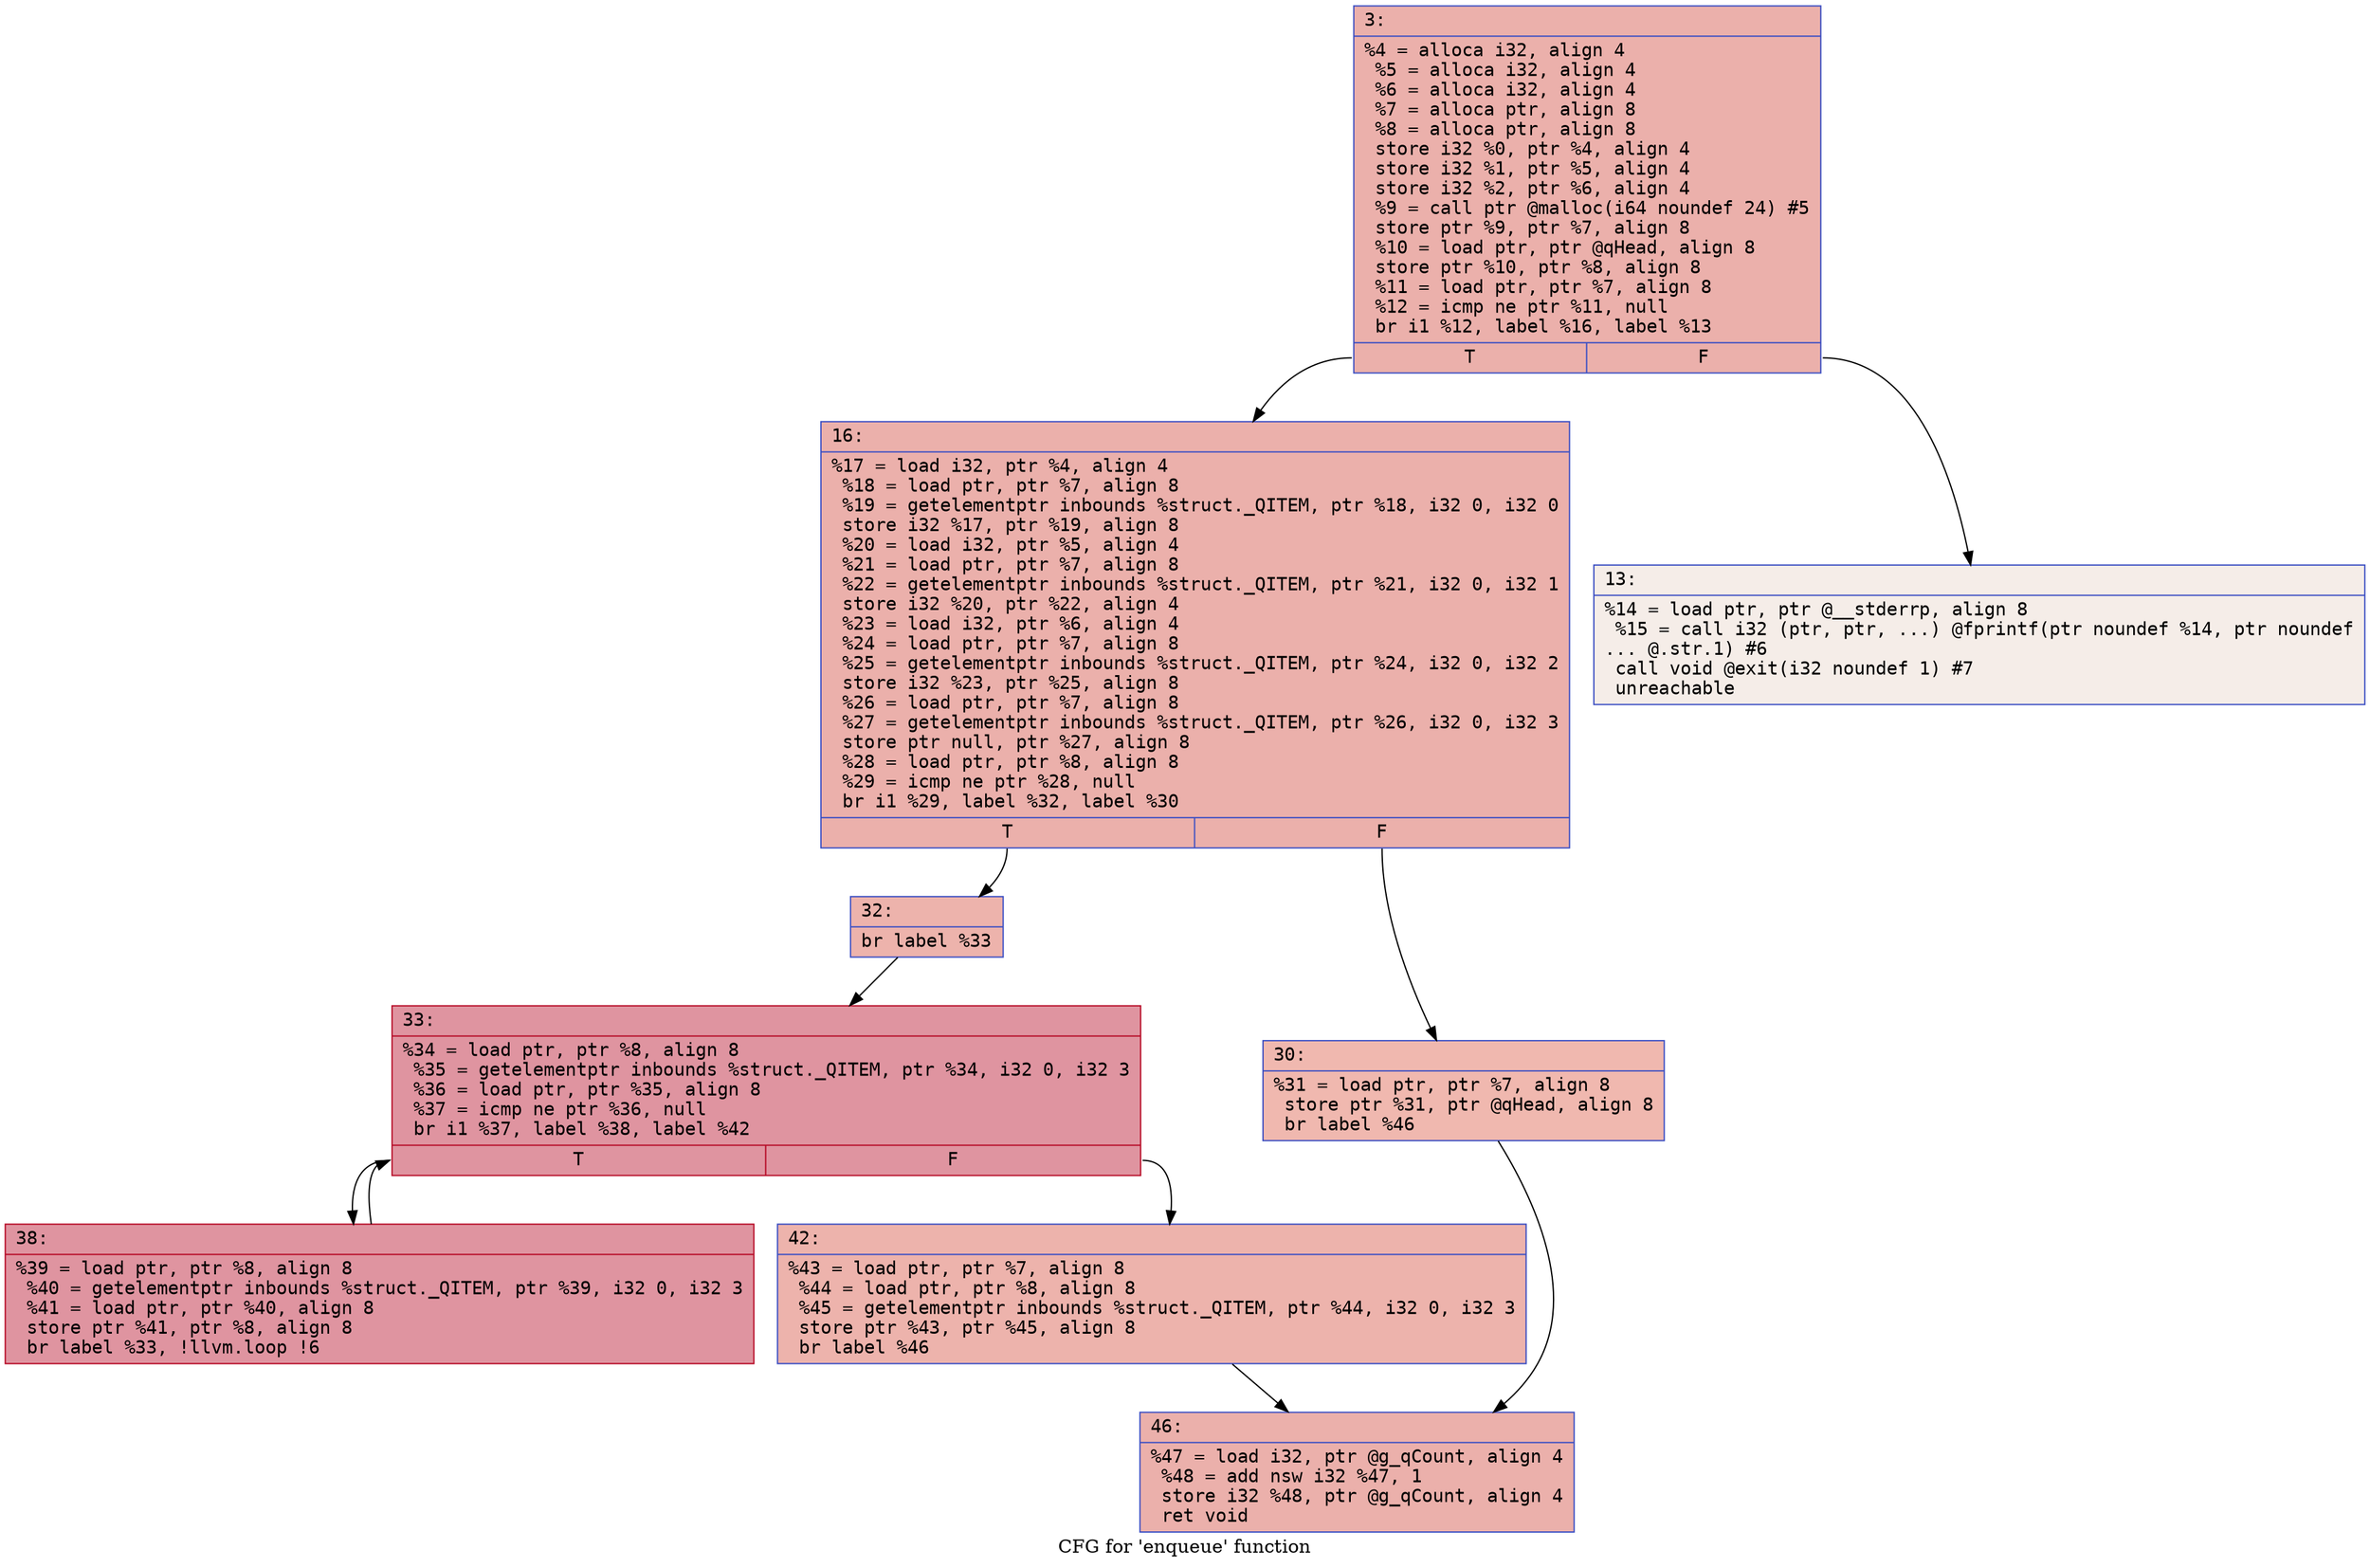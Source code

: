 digraph "CFG for 'enqueue' function" {
	label="CFG for 'enqueue' function";

	Node0x6000035d2260 [shape=record,color="#3d50c3ff", style=filled, fillcolor="#d24b4070" fontname="Courier",label="{3:\l|  %4 = alloca i32, align 4\l  %5 = alloca i32, align 4\l  %6 = alloca i32, align 4\l  %7 = alloca ptr, align 8\l  %8 = alloca ptr, align 8\l  store i32 %0, ptr %4, align 4\l  store i32 %1, ptr %5, align 4\l  store i32 %2, ptr %6, align 4\l  %9 = call ptr @malloc(i64 noundef 24) #5\l  store ptr %9, ptr %7, align 8\l  %10 = load ptr, ptr @qHead, align 8\l  store ptr %10, ptr %8, align 8\l  %11 = load ptr, ptr %7, align 8\l  %12 = icmp ne ptr %11, null\l  br i1 %12, label %16, label %13\l|{<s0>T|<s1>F}}"];
	Node0x6000035d2260:s0 -> Node0x6000035d2300[tooltip="3 -> 16\nProbability 100.00%" ];
	Node0x6000035d2260:s1 -> Node0x6000035d22b0[tooltip="3 -> 13\nProbability 0.00%" ];
	Node0x6000035d22b0 [shape=record,color="#3d50c3ff", style=filled, fillcolor="#e8d6cc70" fontname="Courier",label="{13:\l|  %14 = load ptr, ptr @__stderrp, align 8\l  %15 = call i32 (ptr, ptr, ...) @fprintf(ptr noundef %14, ptr noundef\l... @.str.1) #6\l  call void @exit(i32 noundef 1) #7\l  unreachable\l}"];
	Node0x6000035d2300 [shape=record,color="#3d50c3ff", style=filled, fillcolor="#d24b4070" fontname="Courier",label="{16:\l|  %17 = load i32, ptr %4, align 4\l  %18 = load ptr, ptr %7, align 8\l  %19 = getelementptr inbounds %struct._QITEM, ptr %18, i32 0, i32 0\l  store i32 %17, ptr %19, align 8\l  %20 = load i32, ptr %5, align 4\l  %21 = load ptr, ptr %7, align 8\l  %22 = getelementptr inbounds %struct._QITEM, ptr %21, i32 0, i32 1\l  store i32 %20, ptr %22, align 4\l  %23 = load i32, ptr %6, align 4\l  %24 = load ptr, ptr %7, align 8\l  %25 = getelementptr inbounds %struct._QITEM, ptr %24, i32 0, i32 2\l  store i32 %23, ptr %25, align 8\l  %26 = load ptr, ptr %7, align 8\l  %27 = getelementptr inbounds %struct._QITEM, ptr %26, i32 0, i32 3\l  store ptr null, ptr %27, align 8\l  %28 = load ptr, ptr %8, align 8\l  %29 = icmp ne ptr %28, null\l  br i1 %29, label %32, label %30\l|{<s0>T|<s1>F}}"];
	Node0x6000035d2300:s0 -> Node0x6000035d23a0[tooltip="16 -> 32\nProbability 62.50%" ];
	Node0x6000035d2300:s1 -> Node0x6000035d2350[tooltip="16 -> 30\nProbability 37.50%" ];
	Node0x6000035d2350 [shape=record,color="#3d50c3ff", style=filled, fillcolor="#dc5d4a70" fontname="Courier",label="{30:\l|  %31 = load ptr, ptr %7, align 8\l  store ptr %31, ptr @qHead, align 8\l  br label %46\l}"];
	Node0x6000035d2350 -> Node0x6000035d24e0[tooltip="30 -> 46\nProbability 100.00%" ];
	Node0x6000035d23a0 [shape=record,color="#3d50c3ff", style=filled, fillcolor="#d6524470" fontname="Courier",label="{32:\l|  br label %33\l}"];
	Node0x6000035d23a0 -> Node0x6000035d23f0[tooltip="32 -> 33\nProbability 100.00%" ];
	Node0x6000035d23f0 [shape=record,color="#b70d28ff", style=filled, fillcolor="#b70d2870" fontname="Courier",label="{33:\l|  %34 = load ptr, ptr %8, align 8\l  %35 = getelementptr inbounds %struct._QITEM, ptr %34, i32 0, i32 3\l  %36 = load ptr, ptr %35, align 8\l  %37 = icmp ne ptr %36, null\l  br i1 %37, label %38, label %42\l|{<s0>T|<s1>F}}"];
	Node0x6000035d23f0:s0 -> Node0x6000035d2440[tooltip="33 -> 38\nProbability 96.88%" ];
	Node0x6000035d23f0:s1 -> Node0x6000035d2490[tooltip="33 -> 42\nProbability 3.12%" ];
	Node0x6000035d2440 [shape=record,color="#b70d28ff", style=filled, fillcolor="#b70d2870" fontname="Courier",label="{38:\l|  %39 = load ptr, ptr %8, align 8\l  %40 = getelementptr inbounds %struct._QITEM, ptr %39, i32 0, i32 3\l  %41 = load ptr, ptr %40, align 8\l  store ptr %41, ptr %8, align 8\l  br label %33, !llvm.loop !6\l}"];
	Node0x6000035d2440 -> Node0x6000035d23f0[tooltip="38 -> 33\nProbability 100.00%" ];
	Node0x6000035d2490 [shape=record,color="#3d50c3ff", style=filled, fillcolor="#d6524470" fontname="Courier",label="{42:\l|  %43 = load ptr, ptr %7, align 8\l  %44 = load ptr, ptr %8, align 8\l  %45 = getelementptr inbounds %struct._QITEM, ptr %44, i32 0, i32 3\l  store ptr %43, ptr %45, align 8\l  br label %46\l}"];
	Node0x6000035d2490 -> Node0x6000035d24e0[tooltip="42 -> 46\nProbability 100.00%" ];
	Node0x6000035d24e0 [shape=record,color="#3d50c3ff", style=filled, fillcolor="#d24b4070" fontname="Courier",label="{46:\l|  %47 = load i32, ptr @g_qCount, align 4\l  %48 = add nsw i32 %47, 1\l  store i32 %48, ptr @g_qCount, align 4\l  ret void\l}"];
}
